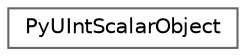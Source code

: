 digraph "Graphical Class Hierarchy"
{
 // LATEX_PDF_SIZE
  bgcolor="transparent";
  edge [fontname=Helvetica,fontsize=10,labelfontname=Helvetica,labelfontsize=10];
  node [fontname=Helvetica,fontsize=10,shape=box,height=0.2,width=0.4];
  rankdir="LR";
  Node0 [id="Node000000",label="PyUIntScalarObject",height=0.2,width=0.4,color="grey40", fillcolor="white", style="filled",URL="$db/d50/structPyUIntScalarObject.html",tooltip=" "];
}
